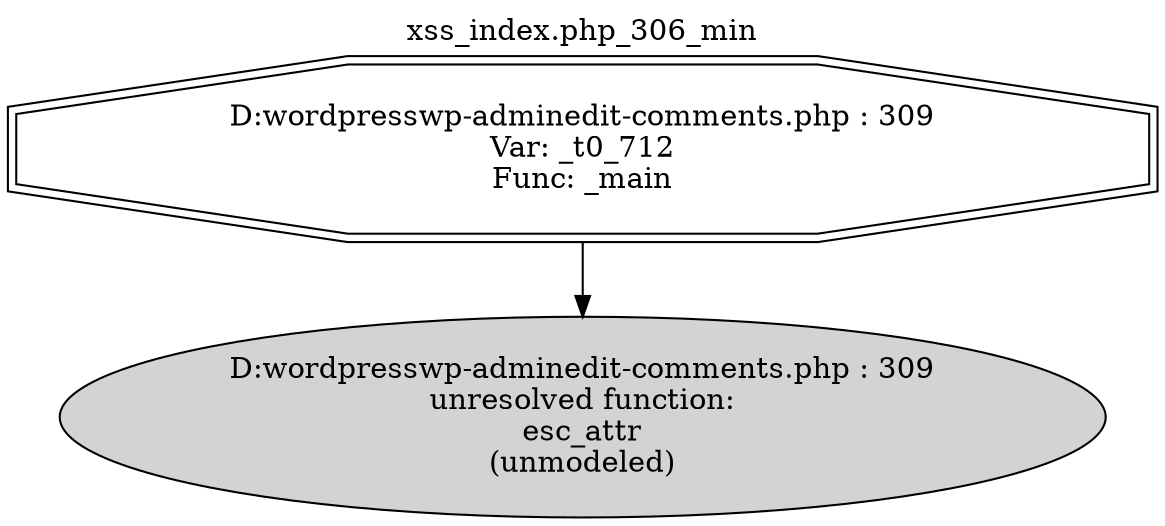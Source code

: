 digraph cfg {
  label="xss_index.php_306_min";
  labelloc=t;
  n1 [shape=doubleoctagon, label="D:\wordpress\wp-admin\edit-comments.php : 309\nVar: _t0_712\nFunc: _main\n"];
  n2 [shape=ellipse, label="D:\wordpress\wp-admin\edit-comments.php : 309\nunresolved function:\nesc_attr\n(unmodeled)\n",style=filled];
  n1 -> n2;
}
